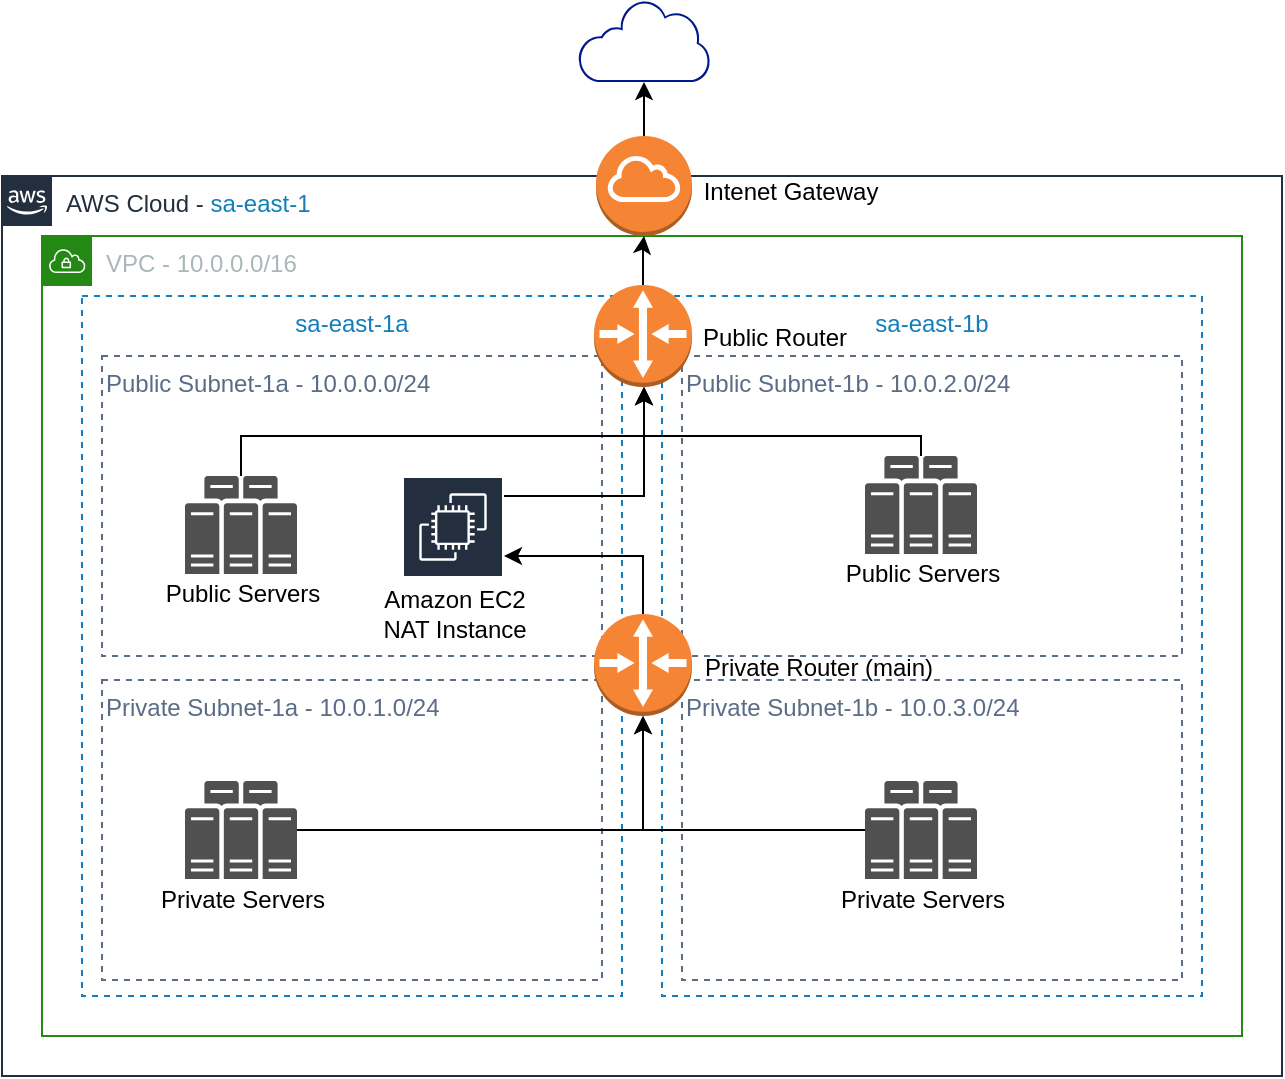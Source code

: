 <mxfile version="12.3.2" type="device" pages="1"><diagram id="cnOjBYwnfC79GeazHhYa" name="Page-1"><mxGraphModel dx="868" dy="1689" grid="1" gridSize="10" guides="1" tooltips="1" connect="1" arrows="1" fold="1" page="1" pageScale="1" pageWidth="827" pageHeight="1169" math="0" shadow="0"><root><mxCell id="0"/><mxCell id="1" parent="0"/><mxCell id="bCgcQj34iPJ4MnZ6hKmZ-9" value="Public Subnet-1a - 10.0.0.0/24" style="fillColor=none;strokeColor=#5A6C86;dashed=1;verticalAlign=top;fontStyle=0;fontColor=#5A6C86;align=left;" vertex="1" parent="1"><mxGeometry x="160" y="-962" width="250" height="150" as="geometry"/></mxCell><mxCell id="bCgcQj34iPJ4MnZ6hKmZ-1" value="AWS Cloud -&amp;nbsp;&lt;span style=&quot;color: rgb(20 , 126 , 186)&quot;&gt;sa-east-1&lt;/span&gt;" style="points=[[0,0],[0.25,0],[0.5,0],[0.75,0],[1,0],[1,0.25],[1,0.5],[1,0.75],[1,1],[0.75,1],[0.5,1],[0.25,1],[0,1],[0,0.75],[0,0.5],[0,0.25]];outlineConnect=0;gradientColor=none;html=1;whiteSpace=wrap;fontSize=12;fontStyle=0;shape=mxgraph.aws4.group;grIcon=mxgraph.aws4.group_aws_cloud_alt;strokeColor=#232F3E;fillColor=none;verticalAlign=top;align=left;spacingLeft=30;fontColor=#232F3E;dashed=0;" vertex="1" parent="1"><mxGeometry x="110" y="-1052" width="640" height="450" as="geometry"/></mxCell><mxCell id="bCgcQj34iPJ4MnZ6hKmZ-11" value="VPC - 10.0.0.0/16" style="points=[[0,0],[0.25,0],[0.5,0],[0.75,0],[1,0],[1,0.25],[1,0.5],[1,0.75],[1,1],[0.75,1],[0.5,1],[0.25,1],[0,1],[0,0.75],[0,0.5],[0,0.25]];outlineConnect=0;gradientColor=none;html=1;whiteSpace=wrap;fontSize=12;fontStyle=0;shape=mxgraph.aws4.group;grIcon=mxgraph.aws4.group_vpc;strokeColor=#248814;fillColor=none;verticalAlign=top;align=left;spacingLeft=30;fontColor=#AAB7B8;dashed=0;" vertex="1" parent="1"><mxGeometry x="130" y="-1022" width="600" height="400" as="geometry"/></mxCell><mxCell id="bCgcQj34iPJ4MnZ6hKmZ-3" value="sa-east-1b" style="fillColor=none;strokeColor=#147EBA;dashed=1;verticalAlign=top;fontStyle=0;fontColor=#147EBA;" vertex="1" parent="1"><mxGeometry x="440" y="-992" width="270" height="350" as="geometry"/></mxCell><mxCell id="bCgcQj34iPJ4MnZ6hKmZ-33" value="Private Subnet-1b - 10.0.3.0/24" style="fillColor=none;strokeColor=#5A6C86;dashed=1;verticalAlign=top;fontStyle=0;fontColor=#5A6C86;align=left;" vertex="1" parent="1"><mxGeometry x="450" y="-800" width="250" height="150" as="geometry"/></mxCell><mxCell id="bCgcQj34iPJ4MnZ6hKmZ-32" value="Public Subnet-1b - 10.0.2.0/24" style="fillColor=none;strokeColor=#5A6C86;dashed=1;verticalAlign=top;fontStyle=0;fontColor=#5A6C86;align=left;" vertex="1" parent="1"><mxGeometry x="450" y="-962" width="250" height="150" as="geometry"/></mxCell><mxCell id="bCgcQj34iPJ4MnZ6hKmZ-2" value="sa-east-1a" style="fillColor=none;strokeColor=#147EBA;dashed=1;verticalAlign=top;fontStyle=0;fontColor=#147EBA;" vertex="1" parent="1"><mxGeometry x="150" y="-992" width="270" height="350" as="geometry"/></mxCell><mxCell id="bCgcQj34iPJ4MnZ6hKmZ-10" value="Private Subnet-1a - 10.0.1.0/24" style="fillColor=none;strokeColor=#5A6C86;dashed=1;verticalAlign=top;fontStyle=0;fontColor=#5A6C86;align=left;" vertex="1" parent="1"><mxGeometry x="160" y="-800" width="250" height="150" as="geometry"/></mxCell><mxCell id="bCgcQj34iPJ4MnZ6hKmZ-14" style="edgeStyle=orthogonalEdgeStyle;rounded=0;orthogonalLoop=1;jettySize=auto;html=1;" edge="1" parent="1" source="bCgcQj34iPJ4MnZ6hKmZ-13" target="bCgcQj34iPJ4MnZ6hKmZ-12"><mxGeometry relative="1" as="geometry"/></mxCell><mxCell id="bCgcQj34iPJ4MnZ6hKmZ-20" value="" style="group" vertex="1" connectable="0" parent="1"><mxGeometry x="407" y="-1072" width="147" height="50" as="geometry"/></mxCell><mxCell id="bCgcQj34iPJ4MnZ6hKmZ-12" value="" style="outlineConnect=0;dashed=0;verticalLabelPosition=bottom;verticalAlign=top;align=center;html=1;shape=mxgraph.aws3.internet_gateway;fillColor=#F58534;gradientColor=none;strokeWidth=6;" vertex="1" parent="bCgcQj34iPJ4MnZ6hKmZ-20"><mxGeometry width="48" height="50" as="geometry"/></mxCell><mxCell id="bCgcQj34iPJ4MnZ6hKmZ-15" value="Intenet Gateway" style="text;html=1;align=center;verticalAlign=middle;resizable=0;points=[];;autosize=1;" vertex="1" parent="bCgcQj34iPJ4MnZ6hKmZ-20"><mxGeometry x="47" y="18" width="100" height="20" as="geometry"/></mxCell><mxCell id="bCgcQj34iPJ4MnZ6hKmZ-21" value="" style="group" vertex="1" connectable="0" parent="1"><mxGeometry x="406" y="-997.5" width="135" height="51" as="geometry"/></mxCell><mxCell id="bCgcQj34iPJ4MnZ6hKmZ-13" value="" style="outlineConnect=0;dashed=0;verticalLabelPosition=bottom;verticalAlign=top;align=center;html=1;shape=mxgraph.aws3.router;fillColor=#F58534;gradientColor=none;strokeWidth=6;" vertex="1" parent="bCgcQj34iPJ4MnZ6hKmZ-21"><mxGeometry width="49" height="51" as="geometry"/></mxCell><mxCell id="bCgcQj34iPJ4MnZ6hKmZ-16" value="Public Router" style="text;html=1;align=center;verticalAlign=middle;resizable=0;points=[];;autosize=1;" vertex="1" parent="bCgcQj34iPJ4MnZ6hKmZ-21"><mxGeometry x="45" y="16.5" width="90" height="20" as="geometry"/></mxCell><mxCell id="bCgcQj34iPJ4MnZ6hKmZ-22" value="" style="group" vertex="1" connectable="0" parent="1"><mxGeometry x="406" y="-833" width="157" height="51" as="geometry"/></mxCell><mxCell id="bCgcQj34iPJ4MnZ6hKmZ-18" value="" style="outlineConnect=0;dashed=0;verticalLabelPosition=bottom;verticalAlign=top;align=center;html=1;shape=mxgraph.aws3.router;fillColor=#F58534;gradientColor=none;strokeWidth=6;" vertex="1" parent="bCgcQj34iPJ4MnZ6hKmZ-22"><mxGeometry width="49" height="51" as="geometry"/></mxCell><mxCell id="bCgcQj34iPJ4MnZ6hKmZ-19" value="Private Router (main)" style="text;html=1;align=center;verticalAlign=middle;resizable=0;points=[];;autosize=1;" vertex="1" parent="bCgcQj34iPJ4MnZ6hKmZ-22"><mxGeometry x="47" y="16.5" width="130" height="20" as="geometry"/></mxCell><mxCell id="bCgcQj34iPJ4MnZ6hKmZ-23" style="edgeStyle=orthogonalEdgeStyle;rounded=0;orthogonalLoop=1;jettySize=auto;html=1;" edge="1" parent="1" source="bCgcQj34iPJ4MnZ6hKmZ-18" target="bCgcQj34iPJ4MnZ6hKmZ-35"><mxGeometry relative="1" as="geometry"><mxPoint x="365" y="-901.714" as="targetPoint"/><Array as="points"><mxPoint x="431" y="-862"/></Array></mxGeometry></mxCell><mxCell id="bCgcQj34iPJ4MnZ6hKmZ-37" value="" style="group" vertex="1" connectable="0" parent="1"><mxGeometry x="310" y="-902" width="51" height="114" as="geometry"/></mxCell><mxCell id="bCgcQj34iPJ4MnZ6hKmZ-35" value="" style="outlineConnect=0;fontColor=#232F3E;gradientColor=none;strokeColor=#ffffff;fillColor=#232F3E;dashed=0;verticalLabelPosition=middle;verticalAlign=bottom;align=center;html=1;whiteSpace=wrap;fontSize=10;fontStyle=1;spacing=3;shape=mxgraph.aws4.productIcon;prIcon=mxgraph.aws4.ec2;" vertex="1" parent="bCgcQj34iPJ4MnZ6hKmZ-37"><mxGeometry width="51" height="54" as="geometry"/></mxCell><mxCell id="bCgcQj34iPJ4MnZ6hKmZ-36" value="Amazon EC2&lt;br&gt;NAT Instance" style="text;html=1;align=center;verticalAlign=middle;resizable=0;points=[];;autosize=1;direction=south;" vertex="1" parent="bCgcQj34iPJ4MnZ6hKmZ-37"><mxGeometry x="10.5" y="24" width="30" height="90" as="geometry"/></mxCell><mxCell id="bCgcQj34iPJ4MnZ6hKmZ-38" value="" style="aspect=fixed;pointerEvents=1;shadow=0;dashed=0;html=1;strokeColor=none;labelPosition=center;verticalLabelPosition=bottom;verticalAlign=top;align=center;fillColor=#00188D;shape=mxgraph.mscae.enterprise.internet_hollow" vertex="1" parent="1"><mxGeometry x="398" y="-1140" width="66" height="41" as="geometry"/></mxCell><mxCell id="bCgcQj34iPJ4MnZ6hKmZ-39" style="edgeStyle=orthogonalEdgeStyle;rounded=0;orthogonalLoop=1;jettySize=auto;html=1;entryX=0.5;entryY=1;entryDx=0;entryDy=0;entryPerimeter=0;" edge="1" parent="1" source="bCgcQj34iPJ4MnZ6hKmZ-12" target="bCgcQj34iPJ4MnZ6hKmZ-38"><mxGeometry relative="1" as="geometry"/></mxCell><mxCell id="bCgcQj34iPJ4MnZ6hKmZ-42" value="" style="group" vertex="1" connectable="0" parent="1"><mxGeometry x="180" y="-749.5" width="100" height="69" as="geometry"/></mxCell><mxCell id="bCgcQj34iPJ4MnZ6hKmZ-40" value="" style="pointerEvents=1;shadow=0;dashed=0;html=1;strokeColor=none;fillColor=#505050;labelPosition=center;verticalLabelPosition=bottom;verticalAlign=top;outlineConnect=0;align=center;shape=mxgraph.office.servers.server_farm;" vertex="1" parent="bCgcQj34iPJ4MnZ6hKmZ-42"><mxGeometry x="21.5" width="56" height="49" as="geometry"/></mxCell><mxCell id="bCgcQj34iPJ4MnZ6hKmZ-41" value="Private Servers" style="text;html=1;align=center;verticalAlign=middle;resizable=0;points=[];;autosize=1;" vertex="1" parent="bCgcQj34iPJ4MnZ6hKmZ-42"><mxGeometry y="49" width="100" height="20" as="geometry"/></mxCell><mxCell id="bCgcQj34iPJ4MnZ6hKmZ-43" value="" style="group" vertex="1" connectable="0" parent="1"><mxGeometry x="520" y="-749.5" width="100" height="69" as="geometry"/></mxCell><mxCell id="bCgcQj34iPJ4MnZ6hKmZ-44" value="" style="pointerEvents=1;shadow=0;dashed=0;html=1;strokeColor=none;fillColor=#505050;labelPosition=center;verticalLabelPosition=bottom;verticalAlign=top;outlineConnect=0;align=center;shape=mxgraph.office.servers.server_farm;" vertex="1" parent="bCgcQj34iPJ4MnZ6hKmZ-43"><mxGeometry x="21.5" width="56" height="49" as="geometry"/></mxCell><mxCell id="bCgcQj34iPJ4MnZ6hKmZ-45" value="Private Servers" style="text;html=1;align=center;verticalAlign=middle;resizable=0;points=[];;autosize=1;" vertex="1" parent="bCgcQj34iPJ4MnZ6hKmZ-43"><mxGeometry y="49" width="100" height="20" as="geometry"/></mxCell><mxCell id="bCgcQj34iPJ4MnZ6hKmZ-46" style="edgeStyle=orthogonalEdgeStyle;rounded=0;orthogonalLoop=1;jettySize=auto;html=1;entryX=0.5;entryY=1;entryDx=0;entryDy=0;entryPerimeter=0;" edge="1" parent="1" source="bCgcQj34iPJ4MnZ6hKmZ-40" target="bCgcQj34iPJ4MnZ6hKmZ-18"><mxGeometry relative="1" as="geometry"/></mxCell><mxCell id="bCgcQj34iPJ4MnZ6hKmZ-47" style="edgeStyle=orthogonalEdgeStyle;rounded=0;orthogonalLoop=1;jettySize=auto;html=1;entryX=0.5;entryY=1;entryDx=0;entryDy=0;entryPerimeter=0;" edge="1" parent="1" source="bCgcQj34iPJ4MnZ6hKmZ-44" target="bCgcQj34iPJ4MnZ6hKmZ-18"><mxGeometry relative="1" as="geometry"/></mxCell><mxCell id="bCgcQj34iPJ4MnZ6hKmZ-48" value="" style="group" vertex="1" connectable="0" parent="1"><mxGeometry x="180" y="-902" width="100" height="69" as="geometry"/></mxCell><mxCell id="bCgcQj34iPJ4MnZ6hKmZ-49" value="" style="pointerEvents=1;shadow=0;dashed=0;html=1;strokeColor=none;fillColor=#505050;labelPosition=center;verticalLabelPosition=bottom;verticalAlign=top;outlineConnect=0;align=center;shape=mxgraph.office.servers.server_farm;" vertex="1" parent="bCgcQj34iPJ4MnZ6hKmZ-48"><mxGeometry x="21.5" width="56" height="49" as="geometry"/></mxCell><mxCell id="bCgcQj34iPJ4MnZ6hKmZ-50" value="Public Servers" style="text;html=1;align=center;verticalAlign=middle;resizable=0;points=[];;autosize=1;" vertex="1" parent="bCgcQj34iPJ4MnZ6hKmZ-48"><mxGeometry x="5" y="49" width="90" height="20" as="geometry"/></mxCell><mxCell id="bCgcQj34iPJ4MnZ6hKmZ-51" value="" style="group" vertex="1" connectable="0" parent="1"><mxGeometry x="520" y="-912" width="100" height="69" as="geometry"/></mxCell><mxCell id="bCgcQj34iPJ4MnZ6hKmZ-52" value="" style="pointerEvents=1;shadow=0;dashed=0;html=1;strokeColor=none;fillColor=#505050;labelPosition=center;verticalLabelPosition=bottom;verticalAlign=top;outlineConnect=0;align=center;shape=mxgraph.office.servers.server_farm;" vertex="1" parent="bCgcQj34iPJ4MnZ6hKmZ-51"><mxGeometry x="21.5" width="56" height="49" as="geometry"/></mxCell><mxCell id="bCgcQj34iPJ4MnZ6hKmZ-53" value="Public Servers" style="text;html=1;align=center;verticalAlign=middle;resizable=0;points=[];;autosize=1;" vertex="1" parent="bCgcQj34iPJ4MnZ6hKmZ-51"><mxGeometry x="5" y="49" width="90" height="20" as="geometry"/></mxCell><mxCell id="bCgcQj34iPJ4MnZ6hKmZ-54" style="edgeStyle=orthogonalEdgeStyle;rounded=0;orthogonalLoop=1;jettySize=auto;html=1;" edge="1" parent="1" source="bCgcQj34iPJ4MnZ6hKmZ-52" target="bCgcQj34iPJ4MnZ6hKmZ-13"><mxGeometry relative="1" as="geometry"><Array as="points"><mxPoint x="570" y="-922"/><mxPoint x="431" y="-922"/></Array></mxGeometry></mxCell><mxCell id="bCgcQj34iPJ4MnZ6hKmZ-56" style="edgeStyle=orthogonalEdgeStyle;rounded=0;orthogonalLoop=1;jettySize=auto;html=1;" edge="1" parent="1" source="bCgcQj34iPJ4MnZ6hKmZ-49" target="bCgcQj34iPJ4MnZ6hKmZ-13"><mxGeometry relative="1" as="geometry"><Array as="points"><mxPoint x="229" y="-922"/><mxPoint x="431" y="-922"/></Array></mxGeometry></mxCell><mxCell id="bCgcQj34iPJ4MnZ6hKmZ-57" style="edgeStyle=orthogonalEdgeStyle;rounded=0;orthogonalLoop=1;jettySize=auto;html=1;" edge="1" parent="1" source="bCgcQj34iPJ4MnZ6hKmZ-35" target="bCgcQj34iPJ4MnZ6hKmZ-13"><mxGeometry relative="1" as="geometry"><Array as="points"><mxPoint x="431" y="-892"/></Array></mxGeometry></mxCell></root></mxGraphModel></diagram></mxfile>